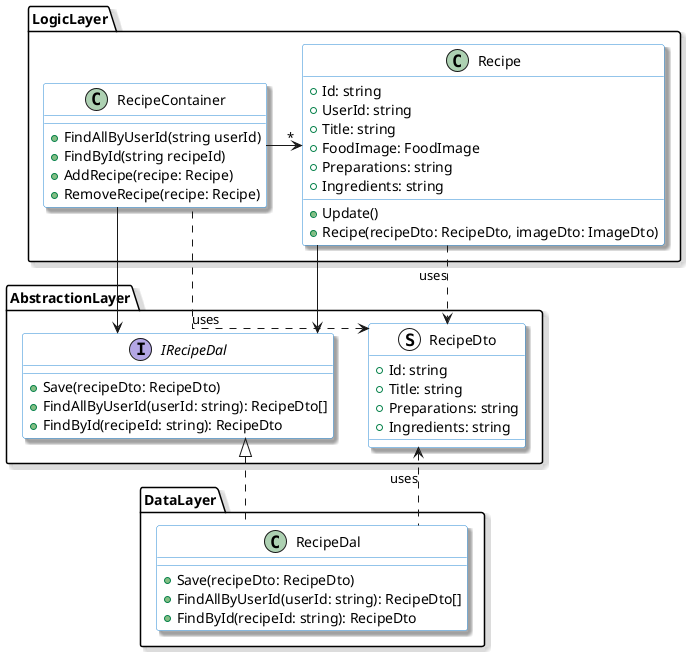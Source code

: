 @startuml
skinparam linetype ortho
skinparam shadowing true
skinparam handwritten false

!define struct(x) entity x << (S, white) >>

skinparam class {
    BackgroundColor white
    BorderColor #2688d4
}

package LogicLayer {
    class RecipeContainer {
        + FindAllByUserId(string userId)
        + FindById(string recipeId)
        + AddRecipe(recipe: Recipe)
        + RemoveRecipe(recipe: Recipe)
    }
    
    class Recipe {
        + Id: string
        + UserId: string
        + Title: string
        + FoodImage: FoodImage
        + Preparations: string
        + Ingredients: string
        
        + Update()
        + Recipe(recipeDto: RecipeDto, imageDto: ImageDto)
    }
}

package AbstractionLayer {
     struct(RecipeDto){
        + Id: string
        + Title: string
        + Preparations: string
        + Ingredients: string
    }
    
    interface IRecipeDal{
        + Save(recipeDto: RecipeDto)
        + FindAllByUserId(userId: string): RecipeDto[]
        + FindById(recipeId: string): RecipeDto
    }
}

package DataLayer {
    class RecipeDal {
        + Save(recipeDto: RecipeDto)
        + FindAllByUserId(userId: string): RecipeDto[]
        + FindById(recipeId: string): RecipeDto
    }
}


RecipeDal .u.|> IRecipeDal
RecipeContainer -r-> "*" Recipe

Recipe .r.> RecipeDto : uses
RecipeContainer .u.> RecipeDto : uses
RecipeDal .u.> RecipeDto : uses

Recipe -d-> IRecipeDal
RecipeContainer -d-> IRecipeDal

@enduml